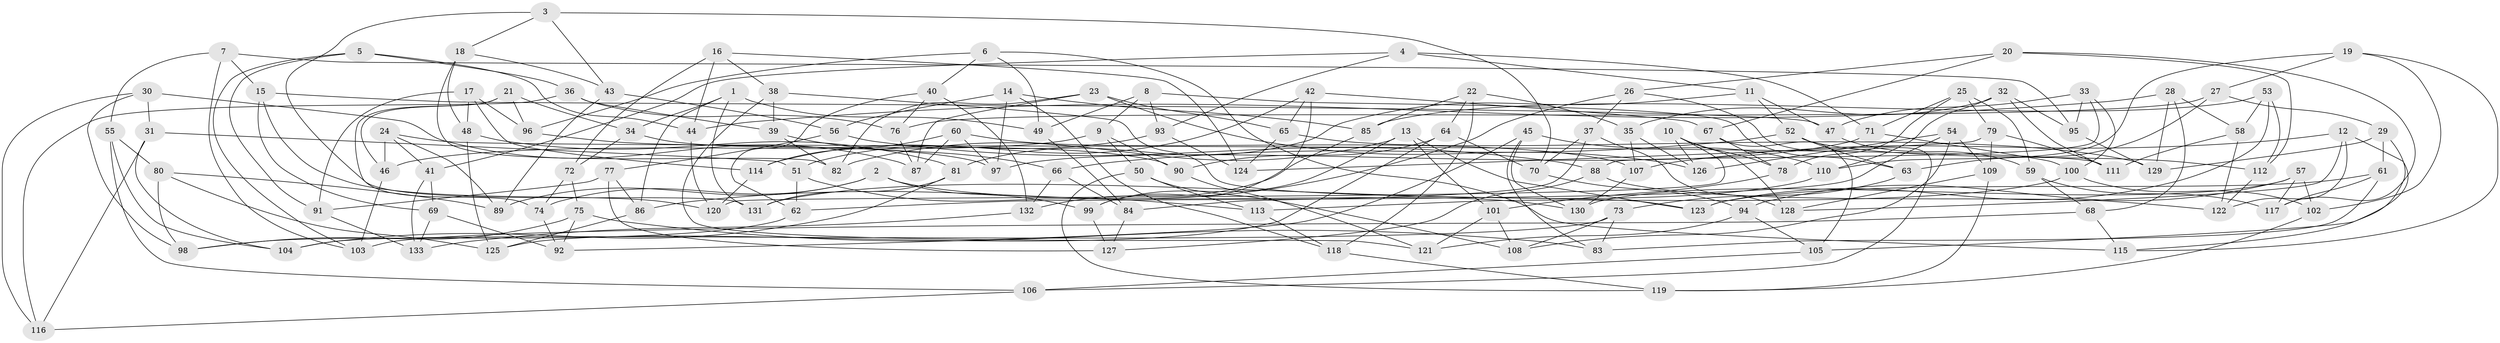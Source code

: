 // Generated by graph-tools (version 1.1) at 2025/56/03/09/25 04:56:31]
// undirected, 133 vertices, 266 edges
graph export_dot {
graph [start="1"]
  node [color=gray90,style=filled];
  1;
  2;
  3;
  4;
  5;
  6;
  7;
  8;
  9;
  10;
  11;
  12;
  13;
  14;
  15;
  16;
  17;
  18;
  19;
  20;
  21;
  22;
  23;
  24;
  25;
  26;
  27;
  28;
  29;
  30;
  31;
  32;
  33;
  34;
  35;
  36;
  37;
  38;
  39;
  40;
  41;
  42;
  43;
  44;
  45;
  46;
  47;
  48;
  49;
  50;
  51;
  52;
  53;
  54;
  55;
  56;
  57;
  58;
  59;
  60;
  61;
  62;
  63;
  64;
  65;
  66;
  67;
  68;
  69;
  70;
  71;
  72;
  73;
  74;
  75;
  76;
  77;
  78;
  79;
  80;
  81;
  82;
  83;
  84;
  85;
  86;
  87;
  88;
  89;
  90;
  91;
  92;
  93;
  94;
  95;
  96;
  97;
  98;
  99;
  100;
  101;
  102;
  103;
  104;
  105;
  106;
  107;
  108;
  109;
  110;
  111;
  112;
  113;
  114;
  115;
  116;
  117;
  118;
  119;
  120;
  121;
  122;
  123;
  124;
  125;
  126;
  127;
  128;
  129;
  130;
  131;
  132;
  133;
  1 -- 131;
  1 -- 86;
  1 -- 34;
  1 -- 49;
  2 -- 74;
  2 -- 99;
  2 -- 89;
  2 -- 130;
  3 -- 18;
  3 -- 131;
  3 -- 70;
  3 -- 43;
  4 -- 11;
  4 -- 41;
  4 -- 71;
  4 -- 93;
  5 -- 44;
  5 -- 36;
  5 -- 91;
  5 -- 103;
  6 -- 49;
  6 -- 40;
  6 -- 96;
  6 -- 115;
  7 -- 95;
  7 -- 103;
  7 -- 55;
  7 -- 15;
  8 -- 9;
  8 -- 63;
  8 -- 93;
  8 -- 49;
  9 -- 90;
  9 -- 46;
  9 -- 50;
  10 -- 128;
  10 -- 78;
  10 -- 120;
  10 -- 126;
  11 -- 47;
  11 -- 81;
  11 -- 52;
  12 -- 115;
  12 -- 122;
  12 -- 128;
  12 -- 107;
  13 -- 123;
  13 -- 82;
  13 -- 101;
  13 -- 99;
  14 -- 118;
  14 -- 97;
  14 -- 85;
  14 -- 56;
  15 -- 47;
  15 -- 69;
  15 -- 120;
  16 -- 44;
  16 -- 72;
  16 -- 38;
  16 -- 124;
  17 -- 48;
  17 -- 114;
  17 -- 91;
  17 -- 96;
  18 -- 43;
  18 -- 82;
  18 -- 48;
  19 -- 110;
  19 -- 102;
  19 -- 115;
  19 -- 27;
  20 -- 67;
  20 -- 117;
  20 -- 26;
  20 -- 112;
  21 -- 34;
  21 -- 74;
  21 -- 46;
  21 -- 96;
  22 -- 85;
  22 -- 35;
  22 -- 118;
  22 -- 64;
  23 -- 82;
  23 -- 65;
  23 -- 126;
  23 -- 87;
  24 -- 89;
  24 -- 46;
  24 -- 111;
  24 -- 41;
  25 -- 59;
  25 -- 78;
  25 -- 71;
  25 -- 79;
  26 -- 106;
  26 -- 37;
  26 -- 86;
  27 -- 29;
  27 -- 63;
  27 -- 76;
  28 -- 129;
  28 -- 44;
  28 -- 58;
  28 -- 68;
  29 -- 129;
  29 -- 61;
  29 -- 105;
  30 -- 116;
  30 -- 98;
  30 -- 31;
  30 -- 87;
  31 -- 51;
  31 -- 104;
  31 -- 116;
  32 -- 35;
  32 -- 110;
  32 -- 111;
  32 -- 95;
  33 -- 95;
  33 -- 100;
  33 -- 88;
  33 -- 47;
  34 -- 90;
  34 -- 72;
  35 -- 126;
  35 -- 107;
  36 -- 76;
  36 -- 39;
  36 -- 116;
  37 -- 128;
  37 -- 84;
  37 -- 70;
  38 -- 123;
  38 -- 121;
  38 -- 39;
  39 -- 66;
  39 -- 82;
  40 -- 132;
  40 -- 76;
  40 -- 62;
  41 -- 69;
  41 -- 133;
  42 -- 99;
  42 -- 51;
  42 -- 67;
  42 -- 65;
  43 -- 56;
  43 -- 89;
  44 -- 120;
  45 -- 92;
  45 -- 130;
  45 -- 83;
  45 -- 110;
  46 -- 103;
  47 -- 59;
  48 -- 81;
  48 -- 125;
  49 -- 84;
  50 -- 113;
  50 -- 108;
  50 -- 119;
  51 -- 113;
  51 -- 62;
  52 -- 66;
  52 -- 112;
  52 -- 63;
  53 -- 85;
  53 -- 123;
  53 -- 112;
  53 -- 58;
  54 -- 62;
  54 -- 126;
  54 -- 109;
  54 -- 108;
  55 -- 80;
  55 -- 104;
  55 -- 106;
  56 -- 77;
  56 -- 88;
  57 -- 117;
  57 -- 130;
  57 -- 94;
  57 -- 102;
  58 -- 111;
  58 -- 122;
  59 -- 68;
  59 -- 117;
  60 -- 97;
  60 -- 87;
  60 -- 107;
  60 -- 114;
  61 -- 83;
  61 -- 117;
  61 -- 123;
  62 -- 98;
  63 -- 73;
  64 -- 125;
  64 -- 90;
  64 -- 70;
  65 -- 129;
  65 -- 124;
  66 -- 84;
  66 -- 132;
  67 -- 105;
  67 -- 78;
  68 -- 103;
  68 -- 115;
  69 -- 92;
  69 -- 133;
  70 -- 94;
  71 -- 100;
  71 -- 97;
  72 -- 75;
  72 -- 74;
  73 -- 108;
  73 -- 83;
  73 -- 104;
  74 -- 92;
  75 -- 98;
  75 -- 92;
  75 -- 83;
  76 -- 87;
  77 -- 86;
  77 -- 91;
  77 -- 127;
  78 -- 101;
  79 -- 124;
  79 -- 111;
  79 -- 109;
  80 -- 98;
  80 -- 125;
  80 -- 89;
  81 -- 131;
  81 -- 104;
  84 -- 127;
  85 -- 132;
  86 -- 125;
  88 -- 122;
  88 -- 127;
  90 -- 121;
  91 -- 133;
  93 -- 114;
  93 -- 124;
  94 -- 105;
  94 -- 121;
  95 -- 129;
  96 -- 97;
  99 -- 127;
  100 -- 113;
  100 -- 102;
  101 -- 108;
  101 -- 121;
  102 -- 119;
  105 -- 106;
  106 -- 116;
  107 -- 130;
  109 -- 128;
  109 -- 119;
  110 -- 131;
  112 -- 122;
  113 -- 118;
  114 -- 120;
  118 -- 119;
  132 -- 133;
}
